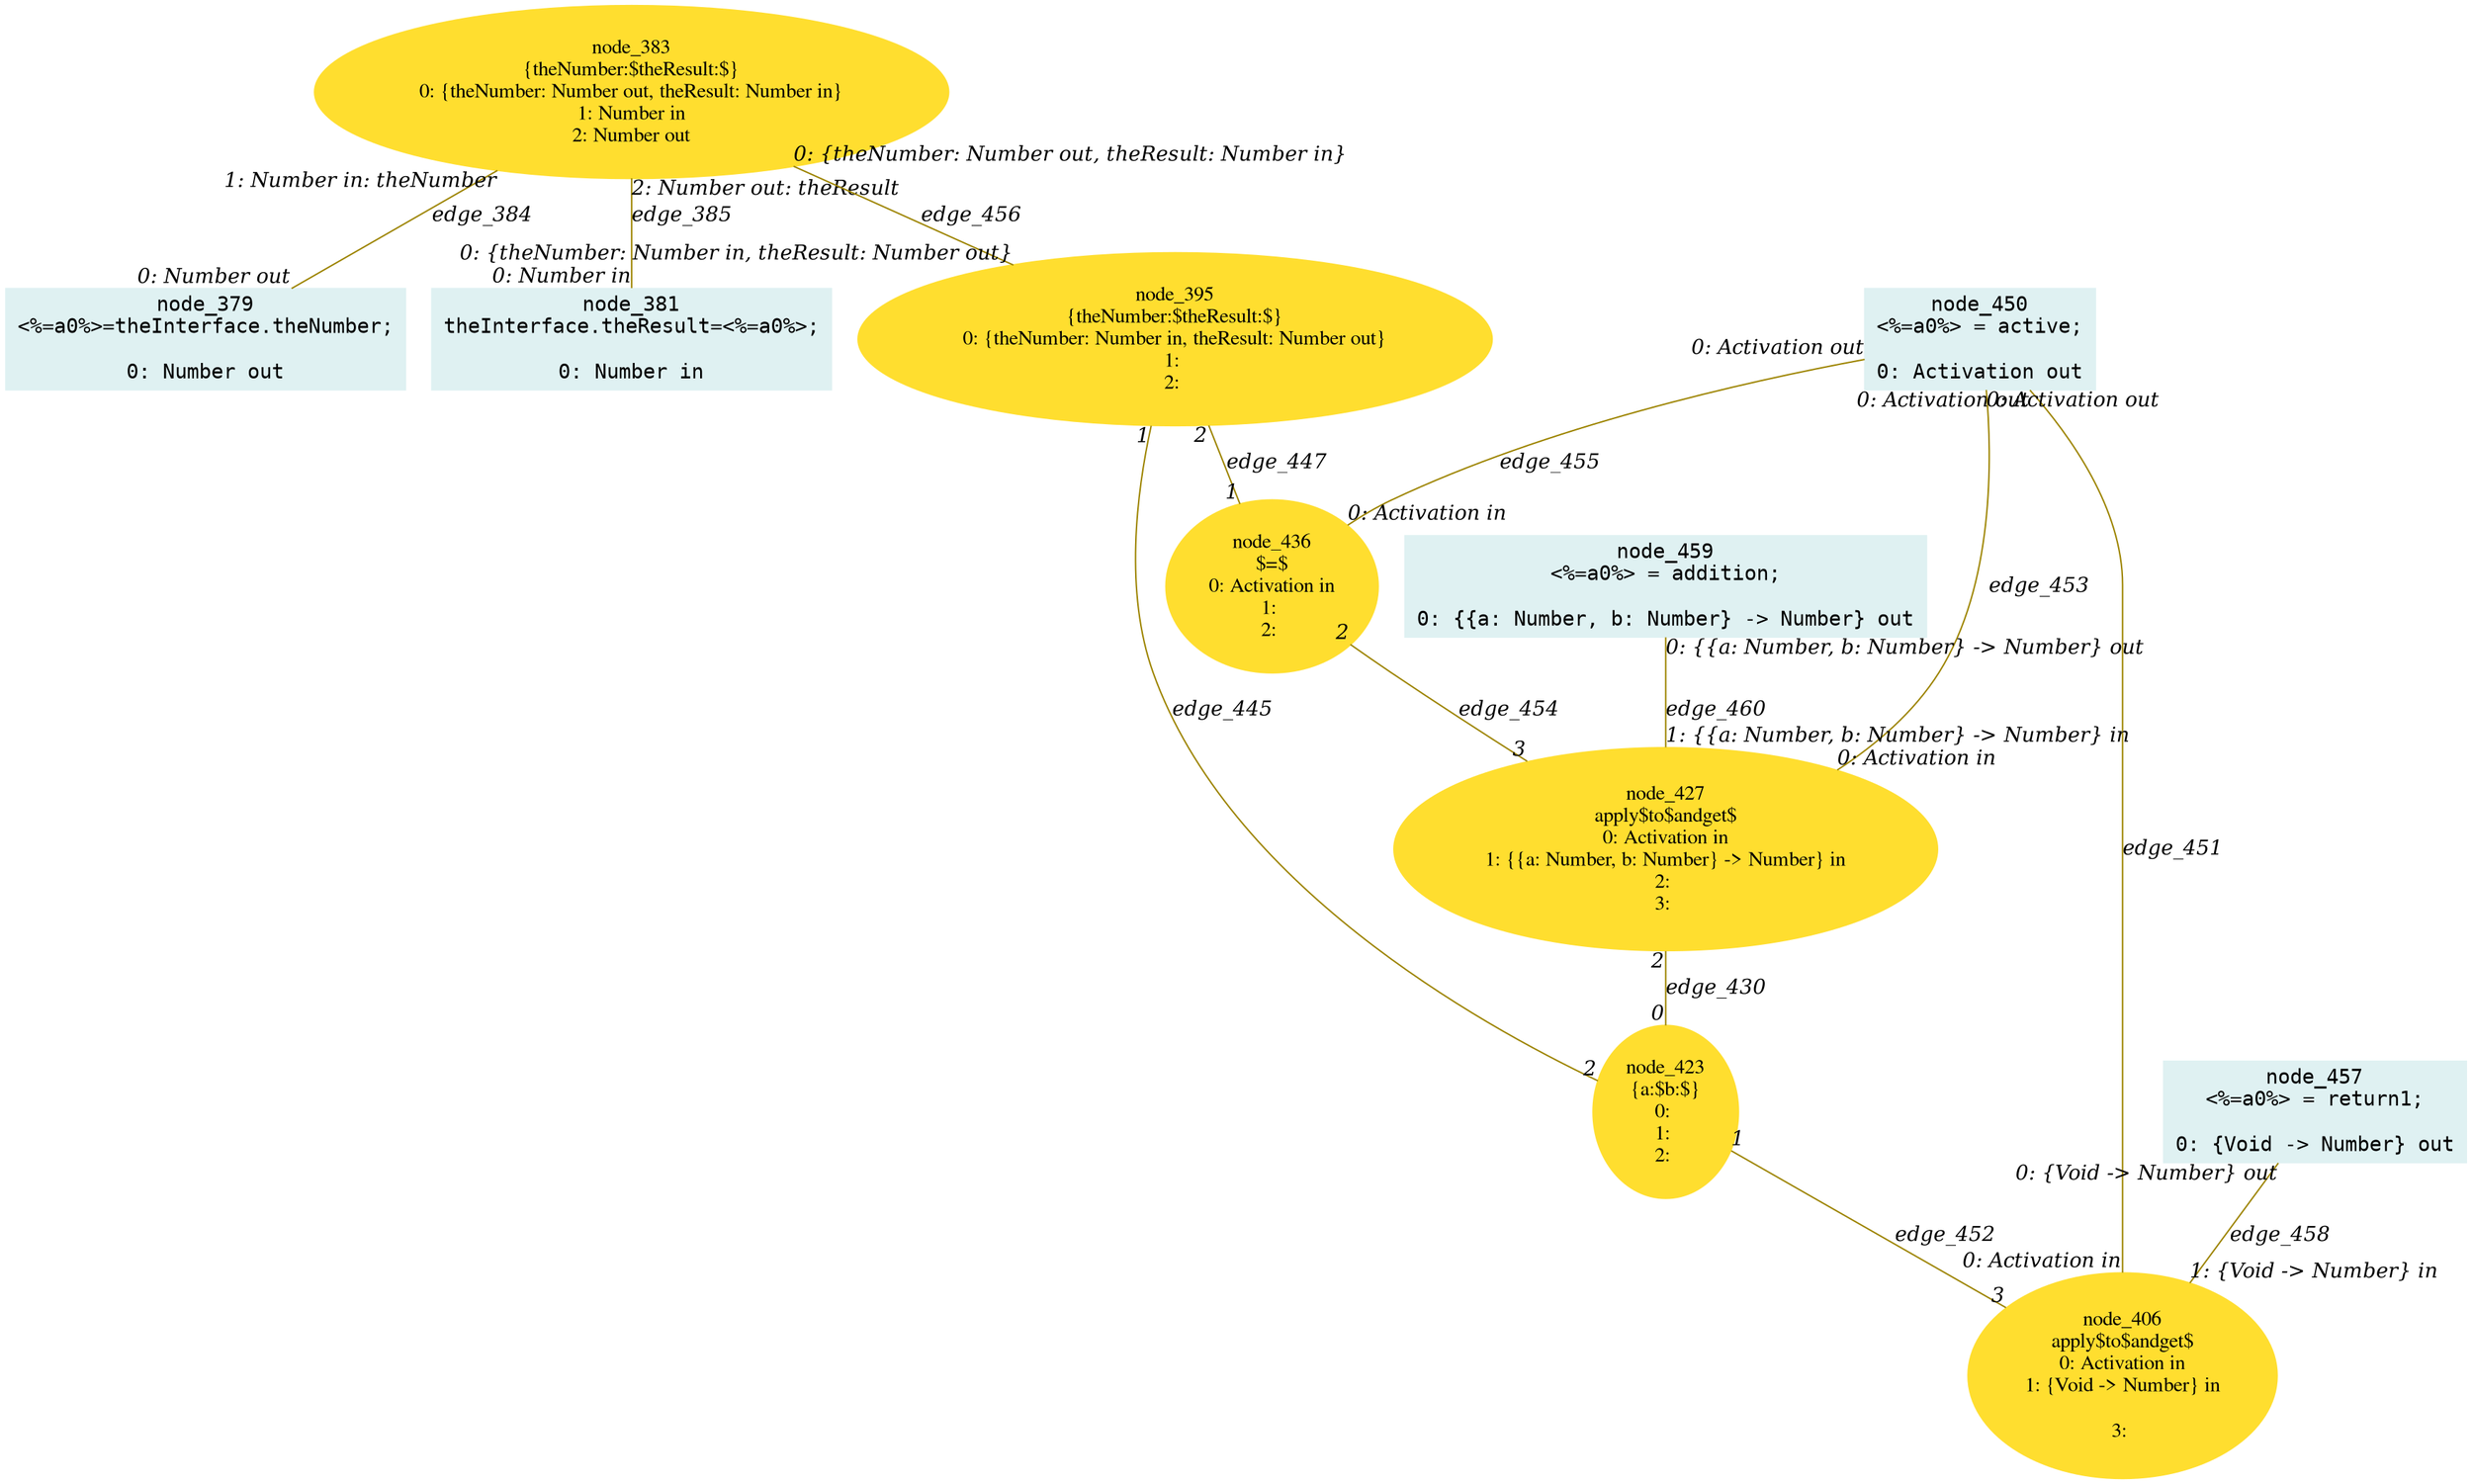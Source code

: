 digraph g{node_379 [shape="box", style="filled", color="#dff1f2", fontname="Courier", label="node_379
<%=a0%>=theInterface.theNumber;

0: Number out" ]
node_381 [shape="box", style="filled", color="#dff1f2", fontname="Courier", label="node_381
theInterface.theResult=<%=a0%>;

0: Number in" ]
node_383 [shape="ellipse", style="filled", color="#ffde2f", fontname="Times", label="node_383
{theNumber:$theResult:$}
0: {theNumber: Number out, theResult: Number in}
1: Number in
2: Number out" ]
node_395 [shape="ellipse", style="filled", color="#ffde2f", fontname="Times", label="node_395
{theNumber:$theResult:$}
0: {theNumber: Number in, theResult: Number out}
1: 
2: " ]
node_406 [shape="ellipse", style="filled", color="#ffde2f", fontname="Times", label="node_406
apply$to$andget$
0: Activation in
1: {Void -> Number} in

3: " ]
node_423 [shape="ellipse", style="filled", color="#ffde2f", fontname="Times", label="node_423
{a:$b:$}
0: 
1: 
2: " ]
node_427 [shape="ellipse", style="filled", color="#ffde2f", fontname="Times", label="node_427
apply$to$andget$
0: Activation in
1: {{a: Number, b: Number} -> Number} in
2: 
3: " ]
node_436 [shape="ellipse", style="filled", color="#ffde2f", fontname="Times", label="node_436
$=$
0: Activation in
1: 
2: " ]
node_450 [shape="box", style="filled", color="#dff1f2", fontname="Courier", label="node_450
<%=a0%> = active;

0: Activation out" ]
node_457 [shape="box", style="filled", color="#dff1f2", fontname="Courier", label="node_457
<%=a0%> = return1;

0: {Void -> Number} out" ]
node_459 [shape="box", style="filled", color="#dff1f2", fontname="Courier", label="node_459
<%=a0%> = addition;

0: {{a: Number, b: Number} -> Number} out" ]
node_383 -> node_379 [dir=none, arrowHead=none, fontname="Times-Italic", arrowsize=1, color="#9d8400", label="edge_384",  headlabel="0: Number out", taillabel="1: Number in: theNumber" ]
node_383 -> node_381 [dir=none, arrowHead=none, fontname="Times-Italic", arrowsize=1, color="#9d8400", label="edge_385",  headlabel="0: Number in", taillabel="2: Number out: theResult" ]
node_427 -> node_423 [dir=none, arrowHead=none, fontname="Times-Italic", arrowsize=1, color="#9d8400", label="edge_430",  headlabel="0", taillabel="2" ]
node_395 -> node_423 [dir=none, arrowHead=none, fontname="Times-Italic", arrowsize=1, color="#9d8400", label="edge_445",  headlabel="2", taillabel="1" ]
node_395 -> node_436 [dir=none, arrowHead=none, fontname="Times-Italic", arrowsize=1, color="#9d8400", label="edge_447",  headlabel="1", taillabel="2" ]
node_450 -> node_406 [dir=none, arrowHead=none, fontname="Times-Italic", arrowsize=1, color="#9d8400", label="edge_451",  headlabel="0: Activation in", taillabel="0: Activation out" ]
node_423 -> node_406 [dir=none, arrowHead=none, fontname="Times-Italic", arrowsize=1, color="#9d8400", label="edge_452",  headlabel="3", taillabel="1" ]
node_450 -> node_427 [dir=none, arrowHead=none, fontname="Times-Italic", arrowsize=1, color="#9d8400", label="edge_453",  headlabel="0: Activation in", taillabel="0: Activation out" ]
node_436 -> node_427 [dir=none, arrowHead=none, fontname="Times-Italic", arrowsize=1, color="#9d8400", label="edge_454",  headlabel="3", taillabel="2" ]
node_450 -> node_436 [dir=none, arrowHead=none, fontname="Times-Italic", arrowsize=1, color="#9d8400", label="edge_455",  headlabel="0: Activation in", taillabel="0: Activation out" ]
node_383 -> node_395 [dir=none, arrowHead=none, fontname="Times-Italic", arrowsize=1, color="#9d8400", label="edge_456",  headlabel="0: {theNumber: Number in, theResult: Number out}", taillabel="0: {theNumber: Number out, theResult: Number in}" ]
node_457 -> node_406 [dir=none, arrowHead=none, fontname="Times-Italic", arrowsize=1, color="#9d8400", label="edge_458",  headlabel="1: {Void -> Number} in", taillabel="0: {Void -> Number} out" ]
node_459 -> node_427 [dir=none, arrowHead=none, fontname="Times-Italic", arrowsize=1, color="#9d8400", label="edge_460",  headlabel="1: {{a: Number, b: Number} -> Number} in", taillabel="0: {{a: Number, b: Number} -> Number} out" ]
}